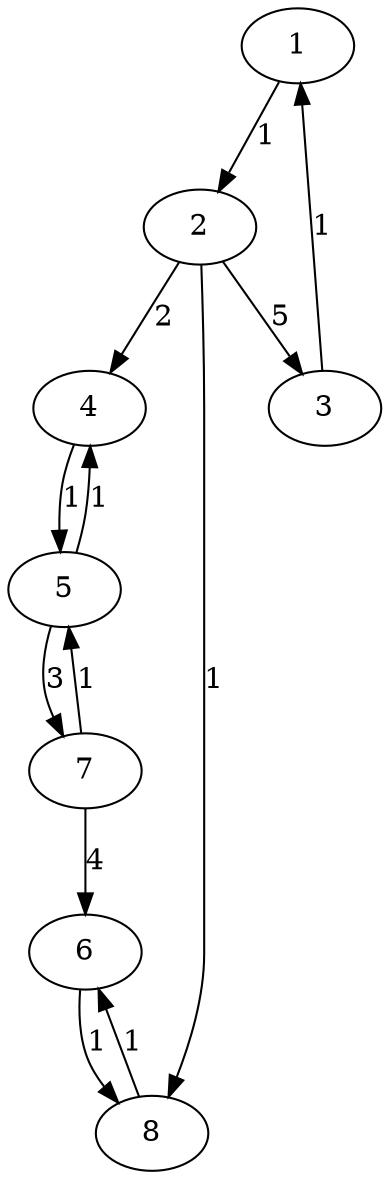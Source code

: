 digraph G{
edge[dir = forward]
node[shape = oval];
1[label = "1"];
2[label = "2"];
4[label = "4"];
5[label = "5"];
7[label = "7"];
6[label = "6"];
8[label = "8"];
8->6[label = "1" ]
6->8[label = "1" ]
7->6[label = "4" ]
7->5[label = "1" ]
5->7[label = "3" ]
5->4[label = "1" ]
4->5[label = "1" ]
2->4[label = "2" ]
2->8[label = "1" ]
3[label = "3"];
3->1[label = "1" ]
2->3[label = "5" ]
1->2[label = "1" ]
}